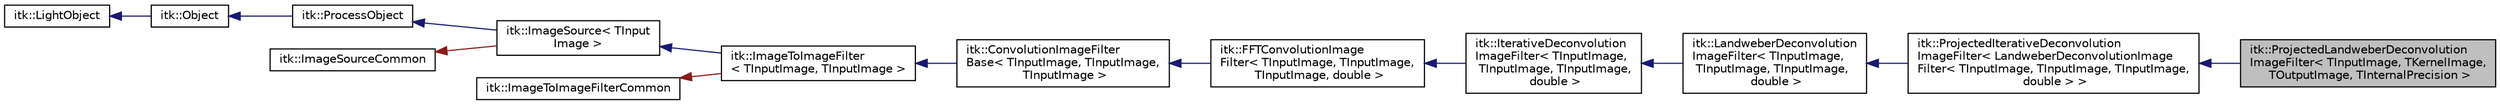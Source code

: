 digraph "itk::ProjectedLandweberDeconvolutionImageFilter&lt; TInputImage, TKernelImage, TOutputImage, TInternalPrecision &gt;"
{
 // LATEX_PDF_SIZE
  edge [fontname="Helvetica",fontsize="10",labelfontname="Helvetica",labelfontsize="10"];
  node [fontname="Helvetica",fontsize="10",shape=record];
  rankdir="LR";
  Node1 [label="itk::ProjectedLandweberDeconvolution\lImageFilter\< TInputImage, TKernelImage,\l TOutputImage, TInternalPrecision \>",height=0.2,width=0.4,color="black", fillcolor="grey75", style="filled", fontcolor="black",tooltip="Deconvolve an image using the projected Landweber deconvolution algorithm."];
  Node2 -> Node1 [dir="back",color="midnightblue",fontsize="10",style="solid",fontname="Helvetica"];
  Node2 [label="itk::ProjectedIterativeDeconvolution\lImageFilter\< LandweberDeconvolutionImage\lFilter\< TInputImage, TInputImage, TInputImage,\l double \> \>",height=0.2,width=0.4,color="black", fillcolor="white", style="filled",URL="$classitk_1_1ProjectedIterativeDeconvolutionImageFilter.html",tooltip=" "];
  Node3 -> Node2 [dir="back",color="midnightblue",fontsize="10",style="solid",fontname="Helvetica"];
  Node3 [label="itk::LandweberDeconvolution\lImageFilter\< TInputImage,\l TInputImage, TInputImage,\l double \>",height=0.2,width=0.4,color="black", fillcolor="white", style="filled",URL="$classitk_1_1LandweberDeconvolutionImageFilter.html",tooltip=" "];
  Node4 -> Node3 [dir="back",color="midnightblue",fontsize="10",style="solid",fontname="Helvetica"];
  Node4 [label="itk::IterativeDeconvolution\lImageFilter\< TInputImage,\l TInputImage, TInputImage,\l double \>",height=0.2,width=0.4,color="black", fillcolor="white", style="filled",URL="$classitk_1_1IterativeDeconvolutionImageFilter.html",tooltip=" "];
  Node5 -> Node4 [dir="back",color="midnightblue",fontsize="10",style="solid",fontname="Helvetica"];
  Node5 [label="itk::FFTConvolutionImage\lFilter\< TInputImage, TInputImage,\l TInputImage, double \>",height=0.2,width=0.4,color="black", fillcolor="white", style="filled",URL="$classitk_1_1FFTConvolutionImageFilter.html",tooltip=" "];
  Node6 -> Node5 [dir="back",color="midnightblue",fontsize="10",style="solid",fontname="Helvetica"];
  Node6 [label="itk::ConvolutionImageFilter\lBase\< TInputImage, TInputImage,\l TInputImage \>",height=0.2,width=0.4,color="black", fillcolor="white", style="filled",URL="$classitk_1_1ConvolutionImageFilterBase.html",tooltip=" "];
  Node7 -> Node6 [dir="back",color="midnightblue",fontsize="10",style="solid",fontname="Helvetica"];
  Node7 [label="itk::ImageToImageFilter\l\< TInputImage, TInputImage \>",height=0.2,width=0.4,color="black", fillcolor="white", style="filled",URL="$classitk_1_1ImageToImageFilter.html",tooltip=" "];
  Node8 -> Node7 [dir="back",color="midnightblue",fontsize="10",style="solid",fontname="Helvetica"];
  Node8 [label="itk::ImageSource\< TInput\lImage \>",height=0.2,width=0.4,color="black", fillcolor="white", style="filled",URL="$classitk_1_1ImageSource.html",tooltip=" "];
  Node9 -> Node8 [dir="back",color="midnightblue",fontsize="10",style="solid",fontname="Helvetica"];
  Node9 [label="itk::ProcessObject",height=0.2,width=0.4,color="black", fillcolor="white", style="filled",URL="$classitk_1_1ProcessObject.html",tooltip="The base class for all process objects (source, filters, mappers) in the Insight data processing pipe..."];
  Node10 -> Node9 [dir="back",color="midnightblue",fontsize="10",style="solid",fontname="Helvetica"];
  Node10 [label="itk::Object",height=0.2,width=0.4,color="black", fillcolor="white", style="filled",URL="$classitk_1_1Object.html",tooltip="Base class for most ITK classes."];
  Node11 -> Node10 [dir="back",color="midnightblue",fontsize="10",style="solid",fontname="Helvetica"];
  Node11 [label="itk::LightObject",height=0.2,width=0.4,color="black", fillcolor="white", style="filled",URL="$classitk_1_1LightObject.html",tooltip="Light weight base class for most itk classes."];
  Node12 -> Node8 [dir="back",color="firebrick4",fontsize="10",style="solid",fontname="Helvetica"];
  Node12 [label="itk::ImageSourceCommon",height=0.2,width=0.4,color="black", fillcolor="white", style="filled",URL="$structitk_1_1ImageSourceCommon.html",tooltip="Secondary base class of ImageSource common between templates."];
  Node13 -> Node7 [dir="back",color="firebrick4",fontsize="10",style="solid",fontname="Helvetica"];
  Node13 [label="itk::ImageToImageFilterCommon",height=0.2,width=0.4,color="black", fillcolor="white", style="filled",URL="$classitk_1_1ImageToImageFilterCommon.html",tooltip="Secondary base class of ImageToImageFilter common between templates."];
}
